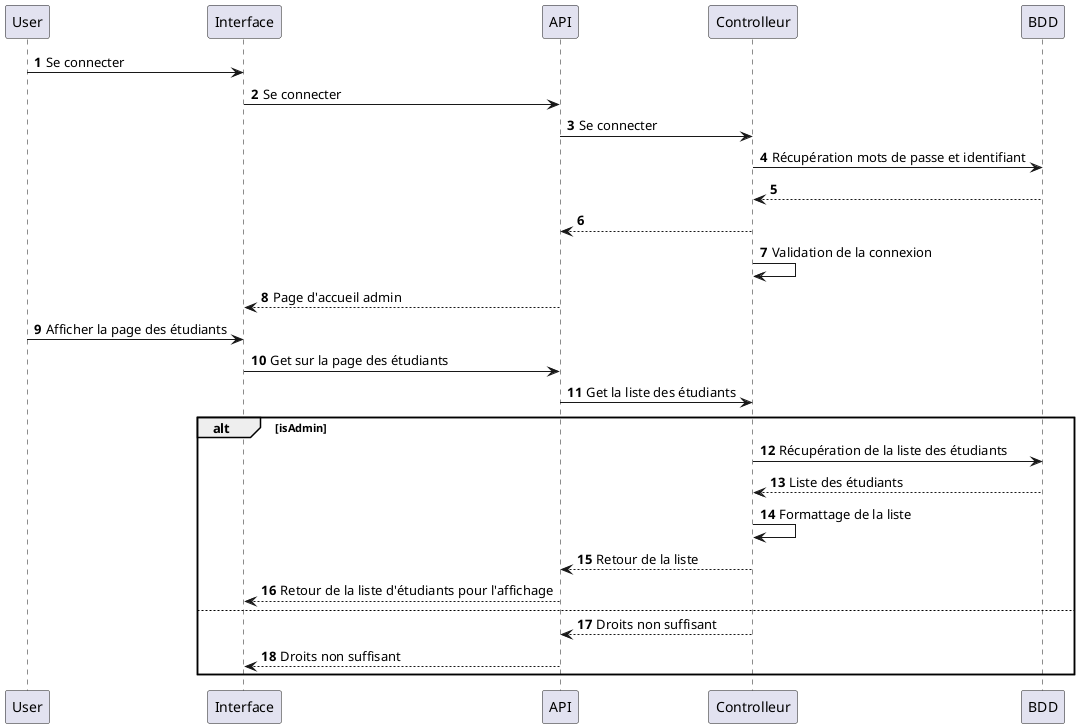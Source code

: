 @startuml
'https://plantuml.com/sequence-diagram

autonumber

User -> Interface : Se connecter
Interface -> API : Se connecter
API -> Controlleur : Se connecter
Controlleur -> BDD : Récupération mots de passe et identifiant
BDD --> Controlleur
Controlleur --> API
Controlleur -> Controlleur : Validation de la connexion
API --> Interface : Page d'accueil admin

User -> Interface : Afficher la page des étudiants
Interface -> API : Get sur la page des étudiants
API -> Controlleur : Get la liste des étudiants

alt isAdmin
    Controlleur -> BDD : Récupération de la liste des étudiants
    BDD --> Controlleur : Liste des étudiants
    Controlleur -> Controlleur : Formattage de la liste
    Controlleur --> API : Retour de la liste
    API --> Interface : Retour de la liste d'étudiants pour l'affichage
else
    Controlleur --> API : Droits non suffisant
    API --> Interface : Droits non suffisant
end

@enduml
